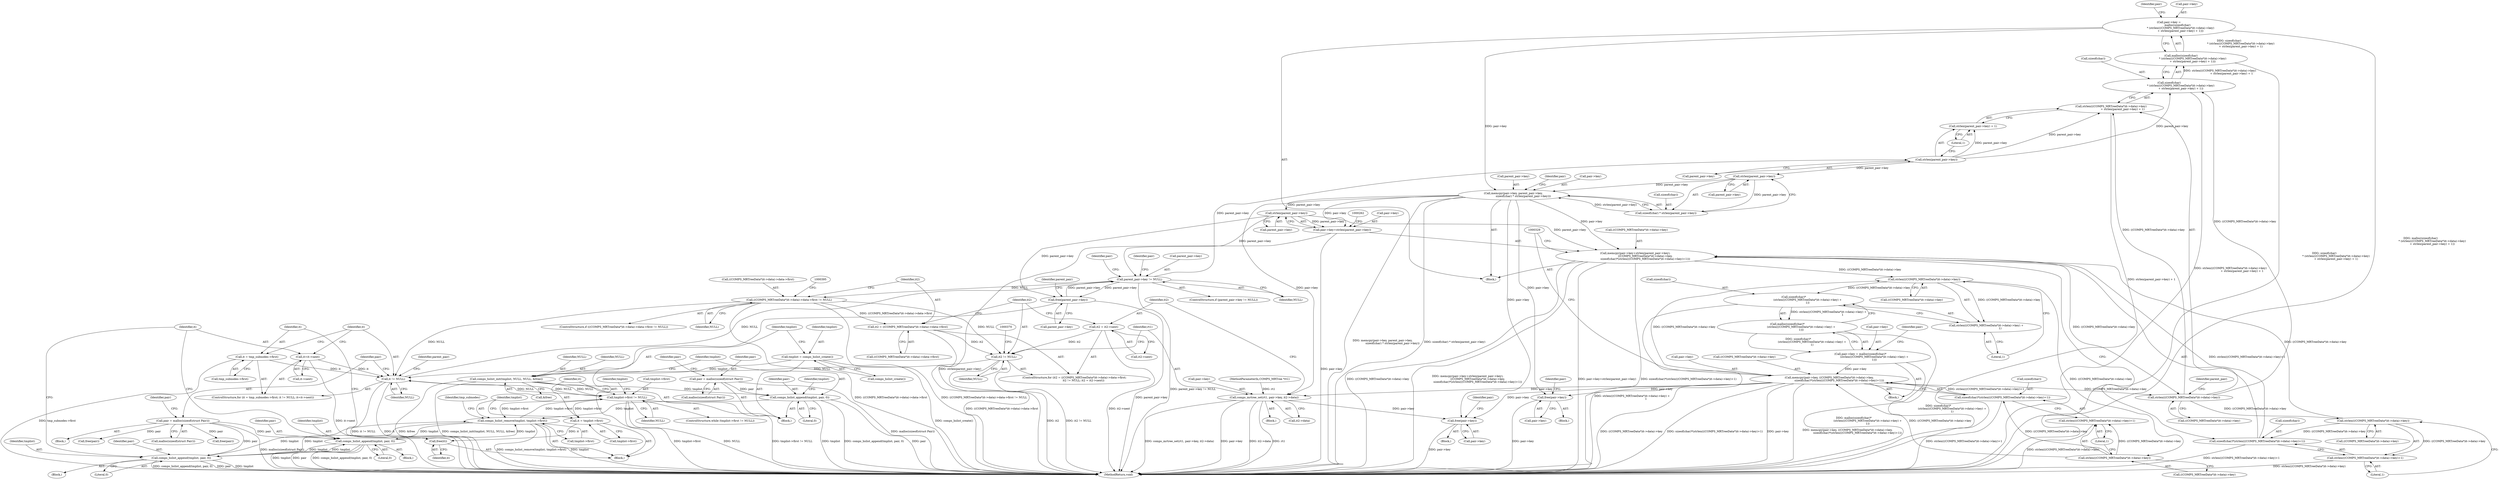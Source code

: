 digraph "0_libcomps_e3a5d056633677959ad924a51758876d415e7046@API" {
"1000214" [label="(Call,pair->key =\n                    malloc(sizeof(char)\n                           * (strlen(((COMPS_MRTreeData*)it->data)->key)\n                           + strlen(parent_pair->key) + 1)))"];
"1000218" [label="(Call,malloc(sizeof(char)\n                           * (strlen(((COMPS_MRTreeData*)it->data)->key)\n                           + strlen(parent_pair->key) + 1)))"];
"1000219" [label="(Call,sizeof(char)\n                           * (strlen(((COMPS_MRTreeData*)it->data)->key)\n                           + strlen(parent_pair->key) + 1))"];
"1000223" [label="(Call,strlen(((COMPS_MRTreeData*)it->data)->key))"];
"1000251" [label="(Call,memcpy(pair->key+strlen(parent_pair->key),\n                       ((COMPS_MRTreeData*)it->data)->key,\n                       sizeof(char)*(strlen(((COMPS_MRTreeData*)it->data)->key)+1)))"];
"1000237" [label="(Call,memcpy(pair->key, parent_pair->key,\n                       sizeof(char) * strlen(parent_pair->key)))"];
"1000214" [label="(Call,pair->key =\n                    malloc(sizeof(char)\n                           * (strlen(((COMPS_MRTreeData*)it->data)->key)\n                           + strlen(parent_pair->key) + 1)))"];
"1000247" [label="(Call,strlen(parent_pair->key))"];
"1000232" [label="(Call,strlen(parent_pair->key))"];
"1000208" [label="(Call,parent_pair->key != NULL)"];
"1000414" [label="(Call,free(parent_pair->key))"];
"1000256" [label="(Call,strlen(parent_pair->key))"];
"1000182" [label="(Call,it != NULL)"];
"1000177" [label="(Call,it = tmp_subnodes->first)"];
"1000185" [label="(Call,it=it->next)"];
"1000349" [label="(Call,it2 != NULL)"];
"1000338" [label="(Call,it2 = ((COMPS_MRTreeData*)it->data)->data->first)"];
"1000325" [label="(Call,((COMPS_MRTreeData*)it->data)->data->first != NULL)"];
"1000352" [label="(Call,it2 = it2->next)"];
"1000142" [label="(Call,tmplist->first != NULL)"];
"1000153" [label="(Call,comps_hslist_remove(tmplist, tmplist->first))"];
"1000402" [label="(Call,comps_hslist_append(tmplist, pair, 0))"];
"1000377" [label="(Call,comps_hslist_append(tmplist, pair, 0))"];
"1000191" [label="(Call,pair = malloc(sizeof(struct Pair)))"];
"1000137" [label="(Call,comps_hslist_append(tmplist, pair, 0))"];
"1000131" [label="(Call,comps_hslist_init(tmplist, NULL, NULL, &free))"];
"1000128" [label="(Call,tmplist = comps_hslist_create())"];
"1000111" [label="(Call,pair = malloc(sizeof(struct Pair)))"];
"1000244" [label="(Call,sizeof(char) * strlen(parent_pair->key))"];
"1000271" [label="(Call,strlen(((COMPS_MRTreeData*)it->data)->key))"];
"1000267" [label="(Call,sizeof(char)*(strlen(((COMPS_MRTreeData*)it->data)->key)+1))"];
"1000300" [label="(Call,memcpy(pair->key, ((COMPS_MRTreeData*)it->data)->key,\n                       sizeof(char)*(strlen(((COMPS_MRTreeData*)it->data)->key)+1)))"];
"1000282" [label="(Call,pair->key = malloc(sizeof(char)*\n                                (strlen(((COMPS_MRTreeData*)it->data)->key) +\n                                1)))"];
"1000286" [label="(Call,malloc(sizeof(char)*\n                                (strlen(((COMPS_MRTreeData*)it->data)->key) +\n                                1)))"];
"1000287" [label="(Call,sizeof(char)*\n                                (strlen(((COMPS_MRTreeData*)it->data)->key) +\n                                1))"];
"1000291" [label="(Call,strlen(((COMPS_MRTreeData*)it->data)->key))"];
"1000315" [label="(Call,strlen(((COMPS_MRTreeData*)it->data)->key))"];
"1000311" [label="(Call,sizeof(char)*(strlen(((COMPS_MRTreeData*)it->data)->key)+1))"];
"1000222" [label="(Call,strlen(((COMPS_MRTreeData*)it->data)->key)\n                           + strlen(parent_pair->key) + 1)"];
"1000270" [label="(Call,strlen(((COMPS_MRTreeData*)it->data)->key)+1)"];
"1000358" [label="(Call,comps_mrtree_set(rt1, pair->key, it2->data))"];
"1000383" [label="(Call,free(pair->key))"];
"1000408" [label="(Call,free(pair->key))"];
"1000290" [label="(Call,strlen(((COMPS_MRTreeData*)it->data)->key) +\n                                1)"];
"1000314" [label="(Call,strlen(((COMPS_MRTreeData*)it->data)->key)+1)"];
"1000252" [label="(Call,pair->key+strlen(parent_pair->key))"];
"1000231" [label="(Call,strlen(parent_pair->key) + 1)"];
"1000148" [label="(Call,it = tmplist->first)"];
"1000174" [label="(Call,free(it))"];
"1000335" [label="(Identifier,NULL)"];
"1000118" [label="(Identifier,pair)"];
"1000257" [label="(Call,parent_pair->key)"];
"1000191" [label="(Call,pair = malloc(sizeof(struct Pair)))"];
"1000284" [label="(Identifier,pair)"];
"1000149" [label="(Identifier,it)"];
"1000153" [label="(Call,comps_hslist_remove(tmplist, tmplist->first))"];
"1000409" [label="(Call,pair->key)"];
"1000198" [label="(Identifier,pair)"];
"1000176" [label="(ControlStructure,for (it = tmp_subnodes->first; it != NULL; it=it->next))"];
"1000316" [label="(Call,((COMPS_MRTreeData*)it->data)->key)"];
"1000323" [label="(Literal,1)"];
"1000337" [label="(ControlStructure,for (it2 = ((COMPS_MRTreeData*)it->data)->data->first;\n                     it2 != NULL; it2 = it2->next))"];
"1000146" [label="(Identifier,NULL)"];
"1000304" [label="(Call,((COMPS_MRTreeData*)it->data)->key)"];
"1000144" [label="(Identifier,tmplist)"];
"1000384" [label="(Call,pair->key)"];
"1000150" [label="(Call,tmplist->first)"];
"1000419" [label="(Identifier,parent_pair)"];
"1000248" [label="(Call,parent_pair->key)"];
"1000154" [label="(Identifier,tmplist)"];
"1000190" [label="(Block,)"];
"1000350" [label="(Identifier,it2)"];
"1000387" [label="(Call,free(pair))"];
"1000340" [label="(Call,((COMPS_MRTreeData*)it->data)->data->first)"];
"1000147" [label="(Block,)"];
"1000256" [label="(Call,strlen(parent_pair->key))"];
"1000299" [label="(Literal,1)"];
"1000237" [label="(Call,memcpy(pair->key, parent_pair->key,\n                       sizeof(char) * strlen(parent_pair->key)))"];
"1000378" [label="(Identifier,tmplist)"];
"1000132" [label="(Identifier,tmplist)"];
"1000380" [label="(Literal,0)"];
"1000139" [label="(Identifier,pair)"];
"1000133" [label="(Identifier,NULL)"];
"1000213" [label="(Block,)"];
"1000358" [label="(Call,comps_mrtree_set(rt1, pair->key, it2->data))"];
"1000137" [label="(Call,comps_hslist_append(tmplist, pair, 0))"];
"1000238" [label="(Call,pair->key)"];
"1000388" [label="(Identifier,pair)"];
"1000311" [label="(Call,sizeof(char)*(strlen(((COMPS_MRTreeData*)it->data)->key)+1))"];
"1000239" [label="(Identifier,pair)"];
"1000159" [label="(Identifier,tmp_subnodes)"];
"1000183" [label="(Identifier,it)"];
"1000244" [label="(Call,sizeof(char) * strlen(parent_pair->key))"];
"1000141" [label="(ControlStructure,while (tmplist->first != NULL))"];
"1000270" [label="(Call,strlen(((COMPS_MRTreeData*)it->data)->key)+1)"];
"1000251" [label="(Call,memcpy(pair->key+strlen(parent_pair->key),\n                       ((COMPS_MRTreeData*)it->data)->key,\n                       sizeof(char)*(strlen(((COMPS_MRTreeData*)it->data)->key)+1)))"];
"1000291" [label="(Call,strlen(((COMPS_MRTreeData*)it->data)->key))"];
"1000193" [label="(Call,malloc(sizeof(struct Pair)))"];
"1000315" [label="(Call,strlen(((COMPS_MRTreeData*)it->data)->key))"];
"1000414" [label="(Call,free(parent_pair->key))"];
"1000219" [label="(Call,sizeof(char)\n                           * (strlen(((COMPS_MRTreeData*)it->data)->key)\n                           + strlen(parent_pair->key) + 1))"];
"1000216" [label="(Identifier,pair)"];
"1000354" [label="(Call,it2->next)"];
"1000376" [label="(Block,)"];
"1000314" [label="(Call,strlen(((COMPS_MRTreeData*)it->data)->key)+1)"];
"1000177" [label="(Call,it = tmp_subnodes->first)"];
"1000224" [label="(Call,((COMPS_MRTreeData*)it->data)->key)"];
"1000267" [label="(Call,sizeof(char)*(strlen(((COMPS_MRTreeData*)it->data)->key)+1))"];
"1000404" [label="(Identifier,pair)"];
"1000422" [label="(Identifier,tmplist)"];
"1000407" [label="(Block,)"];
"1000207" [label="(ControlStructure,if (parent_pair->key != NULL))"];
"1000402" [label="(Call,comps_hslist_append(tmplist, pair, 0))"];
"1000382" [label="(Block,)"];
"1000415" [label="(Call,parent_pair->key)"];
"1000423" [label="(MethodReturn,void)"];
"1000192" [label="(Identifier,pair)"];
"1000185" [label="(Call,it=it->next)"];
"1000408" [label="(Call,free(pair->key))"];
"1000325" [label="(Call,((COMPS_MRTreeData*)it->data)->data->first != NULL)"];
"1000403" [label="(Identifier,tmplist)"];
"1000416" [label="(Identifier,parent_pair)"];
"1000283" [label="(Call,pair->key)"];
"1000338" [label="(Call,it2 = ((COMPS_MRTreeData*)it->data)->data->first)"];
"1000352" [label="(Call,it2 = it2->next)"];
"1000208" [label="(Call,parent_pair->key != NULL)"];
"1000215" [label="(Call,pair->key)"];
"1000290" [label="(Call,strlen(((COMPS_MRTreeData*)it->data)->key) +\n                                1)"];
"1000247" [label="(Call,strlen(parent_pair->key))"];
"1000175" [label="(Identifier,it)"];
"1000174" [label="(Call,free(it))"];
"1000212" [label="(Identifier,NULL)"];
"1000302" [label="(Identifier,pair)"];
"1000253" [label="(Call,pair->key)"];
"1000234" [label="(Identifier,parent_pair)"];
"1000182" [label="(Call,it != NULL)"];
"1000223" [label="(Call,strlen(((COMPS_MRTreeData*)it->data)->key))"];
"1000218" [label="(Call,malloc(sizeof(char)\n                           * (strlen(((COMPS_MRTreeData*)it->data)->key)\n                           + strlen(parent_pair->key) + 1)))"];
"1000412" [label="(Call,free(pair))"];
"1000351" [label="(Identifier,NULL)"];
"1000339" [label="(Identifier,it2)"];
"1000279" [label="(Literal,1)"];
"1000179" [label="(Call,tmp_subnodes->first)"];
"1000214" [label="(Call,pair->key =\n                    malloc(sizeof(char)\n                           * (strlen(((COMPS_MRTreeData*)it->data)->key)\n                           + strlen(parent_pair->key) + 1)))"];
"1000312" [label="(Call,sizeof(char))"];
"1000241" [label="(Call,parent_pair->key)"];
"1000383" [label="(Call,free(pair->key))"];
"1000129" [label="(Identifier,tmplist)"];
"1000281" [label="(Block,)"];
"1000401" [label="(Block,)"];
"1000405" [label="(Literal,0)"];
"1000260" [label="(Call,((COMPS_MRTreeData*)it->data)->key)"];
"1000187" [label="(Call,it->next)"];
"1000148" [label="(Call,it = tmplist->first)"];
"1000184" [label="(Identifier,NULL)"];
"1000113" [label="(Call,malloc(sizeof(struct Pair)))"];
"1000231" [label="(Call,strlen(parent_pair->key) + 1)"];
"1000142" [label="(Call,tmplist->first != NULL)"];
"1000288" [label="(Call,sizeof(char))"];
"1000233" [label="(Call,parent_pair->key)"];
"1000301" [label="(Call,pair->key)"];
"1000143" [label="(Call,tmplist->first)"];
"1000360" [label="(Call,pair->key)"];
"1000282" [label="(Call,pair->key = malloc(sizeof(char)*\n                                (strlen(((COMPS_MRTreeData*)it->data)->key) +\n                                1)))"];
"1000349" [label="(Call,it2 != NULL)"];
"1000128" [label="(Call,tmplist = comps_hslist_create())"];
"1000268" [label="(Call,sizeof(char))"];
"1000186" [label="(Identifier,it)"];
"1000105" [label="(Block,)"];
"1000135" [label="(Call,&free)"];
"1000232" [label="(Call,strlen(parent_pair->key))"];
"1000359" [label="(Identifier,rt1)"];
"1000138" [label="(Identifier,tmplist)"];
"1000155" [label="(Call,tmplist->first)"];
"1000254" [label="(Identifier,pair)"];
"1000286" [label="(Call,malloc(sizeof(char)*\n                                (strlen(((COMPS_MRTreeData*)it->data)->key) +\n                                1)))"];
"1000357" [label="(Block,)"];
"1000413" [label="(Identifier,pair)"];
"1000245" [label="(Call,sizeof(char))"];
"1000236" [label="(Literal,1)"];
"1000353" [label="(Identifier,it2)"];
"1000271" [label="(Call,strlen(((COMPS_MRTreeData*)it->data)->key))"];
"1000300" [label="(Call,memcpy(pair->key, ((COMPS_MRTreeData*)it->data)->key,\n                       sizeof(char)*(strlen(((COMPS_MRTreeData*)it->data)->key)+1)))"];
"1000272" [label="(Call,((COMPS_MRTreeData*)it->data)->key)"];
"1000112" [label="(Identifier,pair)"];
"1000220" [label="(Call,sizeof(char))"];
"1000287" [label="(Call,sizeof(char)*\n                                (strlen(((COMPS_MRTreeData*)it->data)->key) +\n                                1))"];
"1000209" [label="(Call,parent_pair->key)"];
"1000363" [label="(Call,it2->data)"];
"1000292" [label="(Call,((COMPS_MRTreeData*)it->data)->key)"];
"1000103" [label="(MethodParameterIn,COMPS_MRTree *rt1)"];
"1000377" [label="(Call,comps_hslist_append(tmplist, pair, 0))"];
"1000178" [label="(Identifier,it)"];
"1000252" [label="(Call,pair->key+strlen(parent_pair->key))"];
"1000324" [label="(ControlStructure,if (((COMPS_MRTreeData*)it->data)->data->first != NULL))"];
"1000130" [label="(Call,comps_hslist_create())"];
"1000140" [label="(Literal,0)"];
"1000134" [label="(Identifier,NULL)"];
"1000379" [label="(Identifier,pair)"];
"1000111" [label="(Call,pair = malloc(sizeof(struct Pair)))"];
"1000222" [label="(Call,strlen(((COMPS_MRTreeData*)it->data)->key)\n                           + strlen(parent_pair->key) + 1)"];
"1000131" [label="(Call,comps_hslist_init(tmplist, NULL, NULL, &free))"];
"1000326" [label="(Call,((COMPS_MRTreeData*)it->data)->data->first)"];
"1000214" -> "1000213"  [label="AST: "];
"1000214" -> "1000218"  [label="CFG: "];
"1000215" -> "1000214"  [label="AST: "];
"1000218" -> "1000214"  [label="AST: "];
"1000239" -> "1000214"  [label="CFG: "];
"1000214" -> "1000423"  [label="DDG: malloc(sizeof(char)\n                           * (strlen(((COMPS_MRTreeData*)it->data)->key)\n                           + strlen(parent_pair->key) + 1))"];
"1000218" -> "1000214"  [label="DDG: sizeof(char)\n                           * (strlen(((COMPS_MRTreeData*)it->data)->key)\n                           + strlen(parent_pair->key) + 1)"];
"1000214" -> "1000237"  [label="DDG: pair->key"];
"1000218" -> "1000219"  [label="CFG: "];
"1000219" -> "1000218"  [label="AST: "];
"1000218" -> "1000423"  [label="DDG: sizeof(char)\n                           * (strlen(((COMPS_MRTreeData*)it->data)->key)\n                           + strlen(parent_pair->key) + 1)"];
"1000219" -> "1000218"  [label="DDG: strlen(((COMPS_MRTreeData*)it->data)->key)\n                           + strlen(parent_pair->key) + 1"];
"1000219" -> "1000222"  [label="CFG: "];
"1000220" -> "1000219"  [label="AST: "];
"1000222" -> "1000219"  [label="AST: "];
"1000219" -> "1000423"  [label="DDG: strlen(((COMPS_MRTreeData*)it->data)->key)\n                           + strlen(parent_pair->key) + 1"];
"1000223" -> "1000219"  [label="DDG: ((COMPS_MRTreeData*)it->data)->key"];
"1000232" -> "1000219"  [label="DDG: parent_pair->key"];
"1000223" -> "1000222"  [label="AST: "];
"1000223" -> "1000224"  [label="CFG: "];
"1000224" -> "1000223"  [label="AST: "];
"1000234" -> "1000223"  [label="CFG: "];
"1000223" -> "1000222"  [label="DDG: ((COMPS_MRTreeData*)it->data)->key"];
"1000251" -> "1000223"  [label="DDG: ((COMPS_MRTreeData*)it->data)->key"];
"1000300" -> "1000223"  [label="DDG: ((COMPS_MRTreeData*)it->data)->key"];
"1000223" -> "1000271"  [label="DDG: ((COMPS_MRTreeData*)it->data)->key"];
"1000251" -> "1000213"  [label="AST: "];
"1000251" -> "1000267"  [label="CFG: "];
"1000252" -> "1000251"  [label="AST: "];
"1000260" -> "1000251"  [label="AST: "];
"1000267" -> "1000251"  [label="AST: "];
"1000329" -> "1000251"  [label="CFG: "];
"1000251" -> "1000423"  [label="DDG: ((COMPS_MRTreeData*)it->data)->key"];
"1000251" -> "1000423"  [label="DDG: memcpy(pair->key+strlen(parent_pair->key),\n                       ((COMPS_MRTreeData*)it->data)->key,\n                       sizeof(char)*(strlen(((COMPS_MRTreeData*)it->data)->key)+1))"];
"1000251" -> "1000423"  [label="DDG: pair->key+strlen(parent_pair->key)"];
"1000251" -> "1000423"  [label="DDG: sizeof(char)*(strlen(((COMPS_MRTreeData*)it->data)->key)+1)"];
"1000237" -> "1000251"  [label="DDG: pair->key"];
"1000256" -> "1000251"  [label="DDG: parent_pair->key"];
"1000271" -> "1000251"  [label="DDG: ((COMPS_MRTreeData*)it->data)->key"];
"1000267" -> "1000251"  [label="DDG: strlen(((COMPS_MRTreeData*)it->data)->key)+1"];
"1000251" -> "1000291"  [label="DDG: ((COMPS_MRTreeData*)it->data)->key"];
"1000237" -> "1000213"  [label="AST: "];
"1000237" -> "1000244"  [label="CFG: "];
"1000238" -> "1000237"  [label="AST: "];
"1000241" -> "1000237"  [label="AST: "];
"1000244" -> "1000237"  [label="AST: "];
"1000254" -> "1000237"  [label="CFG: "];
"1000237" -> "1000423"  [label="DDG: memcpy(pair->key, parent_pair->key,\n                       sizeof(char) * strlen(parent_pair->key))"];
"1000237" -> "1000423"  [label="DDG: sizeof(char) * strlen(parent_pair->key)"];
"1000247" -> "1000237"  [label="DDG: parent_pair->key"];
"1000244" -> "1000237"  [label="DDG: strlen(parent_pair->key)"];
"1000237" -> "1000252"  [label="DDG: pair->key"];
"1000237" -> "1000256"  [label="DDG: parent_pair->key"];
"1000237" -> "1000358"  [label="DDG: pair->key"];
"1000237" -> "1000383"  [label="DDG: pair->key"];
"1000237" -> "1000408"  [label="DDG: pair->key"];
"1000247" -> "1000244"  [label="AST: "];
"1000247" -> "1000248"  [label="CFG: "];
"1000248" -> "1000247"  [label="AST: "];
"1000244" -> "1000247"  [label="CFG: "];
"1000247" -> "1000244"  [label="DDG: parent_pair->key"];
"1000232" -> "1000247"  [label="DDG: parent_pair->key"];
"1000232" -> "1000231"  [label="AST: "];
"1000232" -> "1000233"  [label="CFG: "];
"1000233" -> "1000232"  [label="AST: "];
"1000236" -> "1000232"  [label="CFG: "];
"1000232" -> "1000222"  [label="DDG: parent_pair->key"];
"1000232" -> "1000231"  [label="DDG: parent_pair->key"];
"1000208" -> "1000232"  [label="DDG: parent_pair->key"];
"1000208" -> "1000207"  [label="AST: "];
"1000208" -> "1000212"  [label="CFG: "];
"1000209" -> "1000208"  [label="AST: "];
"1000212" -> "1000208"  [label="AST: "];
"1000216" -> "1000208"  [label="CFG: "];
"1000284" -> "1000208"  [label="CFG: "];
"1000208" -> "1000423"  [label="DDG: parent_pair->key != NULL"];
"1000414" -> "1000208"  [label="DDG: parent_pair->key"];
"1000256" -> "1000208"  [label="DDG: parent_pair->key"];
"1000182" -> "1000208"  [label="DDG: NULL"];
"1000208" -> "1000325"  [label="DDG: NULL"];
"1000208" -> "1000414"  [label="DDG: parent_pair->key"];
"1000414" -> "1000147"  [label="AST: "];
"1000414" -> "1000415"  [label="CFG: "];
"1000415" -> "1000414"  [label="AST: "];
"1000419" -> "1000414"  [label="CFG: "];
"1000414" -> "1000423"  [label="DDG: parent_pair->key"];
"1000256" -> "1000414"  [label="DDG: parent_pair->key"];
"1000256" -> "1000252"  [label="AST: "];
"1000256" -> "1000257"  [label="CFG: "];
"1000257" -> "1000256"  [label="AST: "];
"1000252" -> "1000256"  [label="CFG: "];
"1000256" -> "1000252"  [label="DDG: parent_pair->key"];
"1000182" -> "1000176"  [label="AST: "];
"1000182" -> "1000184"  [label="CFG: "];
"1000183" -> "1000182"  [label="AST: "];
"1000184" -> "1000182"  [label="AST: "];
"1000192" -> "1000182"  [label="CFG: "];
"1000416" -> "1000182"  [label="CFG: "];
"1000182" -> "1000423"  [label="DDG: it != NULL"];
"1000182" -> "1000423"  [label="DDG: it"];
"1000182" -> "1000142"  [label="DDG: NULL"];
"1000177" -> "1000182"  [label="DDG: it"];
"1000185" -> "1000182"  [label="DDG: it"];
"1000349" -> "1000182"  [label="DDG: NULL"];
"1000142" -> "1000182"  [label="DDG: NULL"];
"1000325" -> "1000182"  [label="DDG: NULL"];
"1000177" -> "1000176"  [label="AST: "];
"1000177" -> "1000179"  [label="CFG: "];
"1000178" -> "1000177"  [label="AST: "];
"1000179" -> "1000177"  [label="AST: "];
"1000183" -> "1000177"  [label="CFG: "];
"1000177" -> "1000423"  [label="DDG: tmp_subnodes->first"];
"1000185" -> "1000176"  [label="AST: "];
"1000185" -> "1000187"  [label="CFG: "];
"1000186" -> "1000185"  [label="AST: "];
"1000187" -> "1000185"  [label="AST: "];
"1000183" -> "1000185"  [label="CFG: "];
"1000185" -> "1000423"  [label="DDG: it->next"];
"1000349" -> "1000337"  [label="AST: "];
"1000349" -> "1000351"  [label="CFG: "];
"1000350" -> "1000349"  [label="AST: "];
"1000351" -> "1000349"  [label="AST: "];
"1000359" -> "1000349"  [label="CFG: "];
"1000370" -> "1000349"  [label="CFG: "];
"1000349" -> "1000423"  [label="DDG: it2 != NULL"];
"1000349" -> "1000423"  [label="DDG: it2"];
"1000338" -> "1000349"  [label="DDG: it2"];
"1000352" -> "1000349"  [label="DDG: it2"];
"1000325" -> "1000349"  [label="DDG: NULL"];
"1000338" -> "1000337"  [label="AST: "];
"1000338" -> "1000340"  [label="CFG: "];
"1000339" -> "1000338"  [label="AST: "];
"1000340" -> "1000338"  [label="AST: "];
"1000350" -> "1000338"  [label="CFG: "];
"1000338" -> "1000423"  [label="DDG: ((COMPS_MRTreeData*)it->data)->data->first"];
"1000325" -> "1000338"  [label="DDG: ((COMPS_MRTreeData*)it->data)->data->first"];
"1000325" -> "1000324"  [label="AST: "];
"1000325" -> "1000335"  [label="CFG: "];
"1000326" -> "1000325"  [label="AST: "];
"1000335" -> "1000325"  [label="AST: "];
"1000339" -> "1000325"  [label="CFG: "];
"1000395" -> "1000325"  [label="CFG: "];
"1000325" -> "1000423"  [label="DDG: ((COMPS_MRTreeData*)it->data)->data->first"];
"1000325" -> "1000423"  [label="DDG: ((COMPS_MRTreeData*)it->data)->data->first != NULL"];
"1000352" -> "1000337"  [label="AST: "];
"1000352" -> "1000354"  [label="CFG: "];
"1000353" -> "1000352"  [label="AST: "];
"1000354" -> "1000352"  [label="AST: "];
"1000350" -> "1000352"  [label="CFG: "];
"1000352" -> "1000423"  [label="DDG: it2->next"];
"1000142" -> "1000141"  [label="AST: "];
"1000142" -> "1000146"  [label="CFG: "];
"1000143" -> "1000142"  [label="AST: "];
"1000146" -> "1000142"  [label="AST: "];
"1000149" -> "1000142"  [label="CFG: "];
"1000422" -> "1000142"  [label="CFG: "];
"1000142" -> "1000423"  [label="DDG: tmplist->first != NULL"];
"1000142" -> "1000423"  [label="DDG: tmplist->first"];
"1000142" -> "1000423"  [label="DDG: NULL"];
"1000153" -> "1000142"  [label="DDG: tmplist->first"];
"1000131" -> "1000142"  [label="DDG: NULL"];
"1000142" -> "1000148"  [label="DDG: tmplist->first"];
"1000142" -> "1000153"  [label="DDG: tmplist->first"];
"1000153" -> "1000147"  [label="AST: "];
"1000153" -> "1000155"  [label="CFG: "];
"1000154" -> "1000153"  [label="AST: "];
"1000155" -> "1000153"  [label="AST: "];
"1000159" -> "1000153"  [label="CFG: "];
"1000153" -> "1000423"  [label="DDG: tmplist"];
"1000153" -> "1000423"  [label="DDG: comps_hslist_remove(tmplist, tmplist->first)"];
"1000402" -> "1000153"  [label="DDG: tmplist"];
"1000377" -> "1000153"  [label="DDG: tmplist"];
"1000137" -> "1000153"  [label="DDG: tmplist"];
"1000153" -> "1000377"  [label="DDG: tmplist"];
"1000153" -> "1000402"  [label="DDG: tmplist"];
"1000402" -> "1000401"  [label="AST: "];
"1000402" -> "1000405"  [label="CFG: "];
"1000403" -> "1000402"  [label="AST: "];
"1000404" -> "1000402"  [label="AST: "];
"1000405" -> "1000402"  [label="AST: "];
"1000186" -> "1000402"  [label="CFG: "];
"1000402" -> "1000423"  [label="DDG: pair"];
"1000402" -> "1000423"  [label="DDG: comps_hslist_append(tmplist, pair, 0)"];
"1000402" -> "1000423"  [label="DDG: tmplist"];
"1000402" -> "1000377"  [label="DDG: tmplist"];
"1000377" -> "1000402"  [label="DDG: tmplist"];
"1000191" -> "1000402"  [label="DDG: pair"];
"1000377" -> "1000376"  [label="AST: "];
"1000377" -> "1000380"  [label="CFG: "];
"1000378" -> "1000377"  [label="AST: "];
"1000379" -> "1000377"  [label="AST: "];
"1000380" -> "1000377"  [label="AST: "];
"1000186" -> "1000377"  [label="CFG: "];
"1000377" -> "1000423"  [label="DDG: comps_hslist_append(tmplist, pair, 0)"];
"1000377" -> "1000423"  [label="DDG: pair"];
"1000377" -> "1000423"  [label="DDG: tmplist"];
"1000191" -> "1000377"  [label="DDG: pair"];
"1000191" -> "1000190"  [label="AST: "];
"1000191" -> "1000193"  [label="CFG: "];
"1000192" -> "1000191"  [label="AST: "];
"1000193" -> "1000191"  [label="AST: "];
"1000198" -> "1000191"  [label="CFG: "];
"1000191" -> "1000423"  [label="DDG: malloc(sizeof(struct Pair))"];
"1000191" -> "1000387"  [label="DDG: pair"];
"1000191" -> "1000412"  [label="DDG: pair"];
"1000137" -> "1000105"  [label="AST: "];
"1000137" -> "1000140"  [label="CFG: "];
"1000138" -> "1000137"  [label="AST: "];
"1000139" -> "1000137"  [label="AST: "];
"1000140" -> "1000137"  [label="AST: "];
"1000144" -> "1000137"  [label="CFG: "];
"1000137" -> "1000423"  [label="DDG: pair"];
"1000137" -> "1000423"  [label="DDG: tmplist"];
"1000137" -> "1000423"  [label="DDG: comps_hslist_append(tmplist, pair, 0)"];
"1000131" -> "1000137"  [label="DDG: tmplist"];
"1000111" -> "1000137"  [label="DDG: pair"];
"1000131" -> "1000105"  [label="AST: "];
"1000131" -> "1000135"  [label="CFG: "];
"1000132" -> "1000131"  [label="AST: "];
"1000133" -> "1000131"  [label="AST: "];
"1000134" -> "1000131"  [label="AST: "];
"1000135" -> "1000131"  [label="AST: "];
"1000138" -> "1000131"  [label="CFG: "];
"1000131" -> "1000423"  [label="DDG: &free"];
"1000131" -> "1000423"  [label="DDG: comps_hslist_init(tmplist, NULL, NULL, &free)"];
"1000128" -> "1000131"  [label="DDG: tmplist"];
"1000128" -> "1000105"  [label="AST: "];
"1000128" -> "1000130"  [label="CFG: "];
"1000129" -> "1000128"  [label="AST: "];
"1000130" -> "1000128"  [label="AST: "];
"1000132" -> "1000128"  [label="CFG: "];
"1000128" -> "1000423"  [label="DDG: comps_hslist_create()"];
"1000111" -> "1000105"  [label="AST: "];
"1000111" -> "1000113"  [label="CFG: "];
"1000112" -> "1000111"  [label="AST: "];
"1000113" -> "1000111"  [label="AST: "];
"1000118" -> "1000111"  [label="CFG: "];
"1000111" -> "1000423"  [label="DDG: malloc(sizeof(struct Pair))"];
"1000245" -> "1000244"  [label="AST: "];
"1000271" -> "1000270"  [label="AST: "];
"1000271" -> "1000272"  [label="CFG: "];
"1000272" -> "1000271"  [label="AST: "];
"1000279" -> "1000271"  [label="CFG: "];
"1000271" -> "1000267"  [label="DDG: ((COMPS_MRTreeData*)it->data)->key"];
"1000271" -> "1000270"  [label="DDG: ((COMPS_MRTreeData*)it->data)->key"];
"1000267" -> "1000270"  [label="CFG: "];
"1000268" -> "1000267"  [label="AST: "];
"1000270" -> "1000267"  [label="AST: "];
"1000267" -> "1000423"  [label="DDG: strlen(((COMPS_MRTreeData*)it->data)->key)+1"];
"1000300" -> "1000281"  [label="AST: "];
"1000300" -> "1000311"  [label="CFG: "];
"1000301" -> "1000300"  [label="AST: "];
"1000304" -> "1000300"  [label="AST: "];
"1000311" -> "1000300"  [label="AST: "];
"1000329" -> "1000300"  [label="CFG: "];
"1000300" -> "1000423"  [label="DDG: ((COMPS_MRTreeData*)it->data)->key"];
"1000300" -> "1000423"  [label="DDG: sizeof(char)*(strlen(((COMPS_MRTreeData*)it->data)->key)+1)"];
"1000300" -> "1000423"  [label="DDG: pair->key"];
"1000300" -> "1000423"  [label="DDG: memcpy(pair->key, ((COMPS_MRTreeData*)it->data)->key,\n                       sizeof(char)*(strlen(((COMPS_MRTreeData*)it->data)->key)+1))"];
"1000300" -> "1000291"  [label="DDG: ((COMPS_MRTreeData*)it->data)->key"];
"1000282" -> "1000300"  [label="DDG: pair->key"];
"1000315" -> "1000300"  [label="DDG: ((COMPS_MRTreeData*)it->data)->key"];
"1000311" -> "1000300"  [label="DDG: strlen(((COMPS_MRTreeData*)it->data)->key)+1"];
"1000300" -> "1000358"  [label="DDG: pair->key"];
"1000300" -> "1000383"  [label="DDG: pair->key"];
"1000300" -> "1000408"  [label="DDG: pair->key"];
"1000282" -> "1000281"  [label="AST: "];
"1000282" -> "1000286"  [label="CFG: "];
"1000283" -> "1000282"  [label="AST: "];
"1000286" -> "1000282"  [label="AST: "];
"1000302" -> "1000282"  [label="CFG: "];
"1000282" -> "1000423"  [label="DDG: malloc(sizeof(char)*\n                                (strlen(((COMPS_MRTreeData*)it->data)->key) +\n                                1))"];
"1000286" -> "1000282"  [label="DDG: sizeof(char)*\n                                (strlen(((COMPS_MRTreeData*)it->data)->key) +\n                                1)"];
"1000286" -> "1000287"  [label="CFG: "];
"1000287" -> "1000286"  [label="AST: "];
"1000286" -> "1000423"  [label="DDG: sizeof(char)*\n                                (strlen(((COMPS_MRTreeData*)it->data)->key) +\n                                1)"];
"1000287" -> "1000286"  [label="DDG: strlen(((COMPS_MRTreeData*)it->data)->key) +\n                                1"];
"1000287" -> "1000290"  [label="CFG: "];
"1000288" -> "1000287"  [label="AST: "];
"1000290" -> "1000287"  [label="AST: "];
"1000287" -> "1000423"  [label="DDG: strlen(((COMPS_MRTreeData*)it->data)->key) +\n                                1"];
"1000291" -> "1000287"  [label="DDG: ((COMPS_MRTreeData*)it->data)->key"];
"1000291" -> "1000290"  [label="AST: "];
"1000291" -> "1000292"  [label="CFG: "];
"1000292" -> "1000291"  [label="AST: "];
"1000299" -> "1000291"  [label="CFG: "];
"1000291" -> "1000290"  [label="DDG: ((COMPS_MRTreeData*)it->data)->key"];
"1000291" -> "1000315"  [label="DDG: ((COMPS_MRTreeData*)it->data)->key"];
"1000315" -> "1000314"  [label="AST: "];
"1000315" -> "1000316"  [label="CFG: "];
"1000316" -> "1000315"  [label="AST: "];
"1000323" -> "1000315"  [label="CFG: "];
"1000315" -> "1000311"  [label="DDG: ((COMPS_MRTreeData*)it->data)->key"];
"1000315" -> "1000314"  [label="DDG: ((COMPS_MRTreeData*)it->data)->key"];
"1000311" -> "1000314"  [label="CFG: "];
"1000312" -> "1000311"  [label="AST: "];
"1000314" -> "1000311"  [label="AST: "];
"1000311" -> "1000423"  [label="DDG: strlen(((COMPS_MRTreeData*)it->data)->key)+1"];
"1000222" -> "1000231"  [label="CFG: "];
"1000231" -> "1000222"  [label="AST: "];
"1000222" -> "1000423"  [label="DDG: strlen(parent_pair->key) + 1"];
"1000270" -> "1000279"  [label="CFG: "];
"1000279" -> "1000270"  [label="AST: "];
"1000270" -> "1000423"  [label="DDG: strlen(((COMPS_MRTreeData*)it->data)->key)"];
"1000358" -> "1000357"  [label="AST: "];
"1000358" -> "1000363"  [label="CFG: "];
"1000359" -> "1000358"  [label="AST: "];
"1000360" -> "1000358"  [label="AST: "];
"1000363" -> "1000358"  [label="AST: "];
"1000353" -> "1000358"  [label="CFG: "];
"1000358" -> "1000423"  [label="DDG: comps_mrtree_set(rt1, pair->key, it2->data)"];
"1000358" -> "1000423"  [label="DDG: pair->key"];
"1000358" -> "1000423"  [label="DDG: it2->data"];
"1000358" -> "1000423"  [label="DDG: rt1"];
"1000103" -> "1000358"  [label="DDG: rt1"];
"1000358" -> "1000383"  [label="DDG: pair->key"];
"1000383" -> "1000382"  [label="AST: "];
"1000383" -> "1000384"  [label="CFG: "];
"1000384" -> "1000383"  [label="AST: "];
"1000388" -> "1000383"  [label="CFG: "];
"1000383" -> "1000423"  [label="DDG: pair->key"];
"1000408" -> "1000407"  [label="AST: "];
"1000408" -> "1000409"  [label="CFG: "];
"1000409" -> "1000408"  [label="AST: "];
"1000413" -> "1000408"  [label="CFG: "];
"1000408" -> "1000423"  [label="DDG: pair->key"];
"1000290" -> "1000299"  [label="CFG: "];
"1000299" -> "1000290"  [label="AST: "];
"1000314" -> "1000323"  [label="CFG: "];
"1000323" -> "1000314"  [label="AST: "];
"1000314" -> "1000423"  [label="DDG: strlen(((COMPS_MRTreeData*)it->data)->key)"];
"1000253" -> "1000252"  [label="AST: "];
"1000262" -> "1000252"  [label="CFG: "];
"1000252" -> "1000423"  [label="DDG: pair->key"];
"1000252" -> "1000423"  [label="DDG: strlen(parent_pair->key)"];
"1000231" -> "1000236"  [label="CFG: "];
"1000236" -> "1000231"  [label="AST: "];
"1000148" -> "1000147"  [label="AST: "];
"1000148" -> "1000150"  [label="CFG: "];
"1000149" -> "1000148"  [label="AST: "];
"1000150" -> "1000148"  [label="AST: "];
"1000154" -> "1000148"  [label="CFG: "];
"1000148" -> "1000174"  [label="DDG: it"];
"1000174" -> "1000147"  [label="AST: "];
"1000174" -> "1000175"  [label="CFG: "];
"1000175" -> "1000174"  [label="AST: "];
"1000178" -> "1000174"  [label="CFG: "];
}
